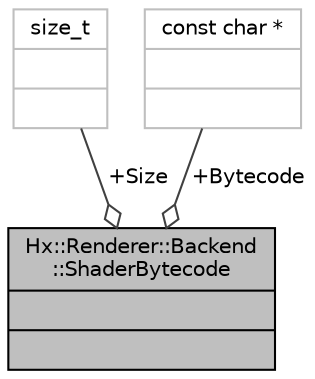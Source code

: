 digraph "Hx::Renderer::Backend::ShaderBytecode"
{
  edge [fontname="Helvetica",fontsize="10",labelfontname="Helvetica",labelfontsize="10"];
  node [fontname="Helvetica",fontsize="10",shape=record];
  Node1 [label="{Hx::Renderer::Backend\l::ShaderBytecode\n||}",height=0.2,width=0.4,color="black", fillcolor="grey75", style="filled", fontcolor="black"];
  Node2 -> Node1 [color="grey25",fontsize="10",style="solid",label=" +Size" ,arrowhead="odiamond",fontname="Helvetica"];
  Node2 [label="{size_t\n||}",height=0.2,width=0.4,color="grey75", fillcolor="white", style="filled"];
  Node3 -> Node1 [color="grey25",fontsize="10",style="solid",label=" +Bytecode" ,arrowhead="odiamond",fontname="Helvetica"];
  Node3 [label="{const char *\n||}",height=0.2,width=0.4,color="grey75", fillcolor="white", style="filled"];
}
